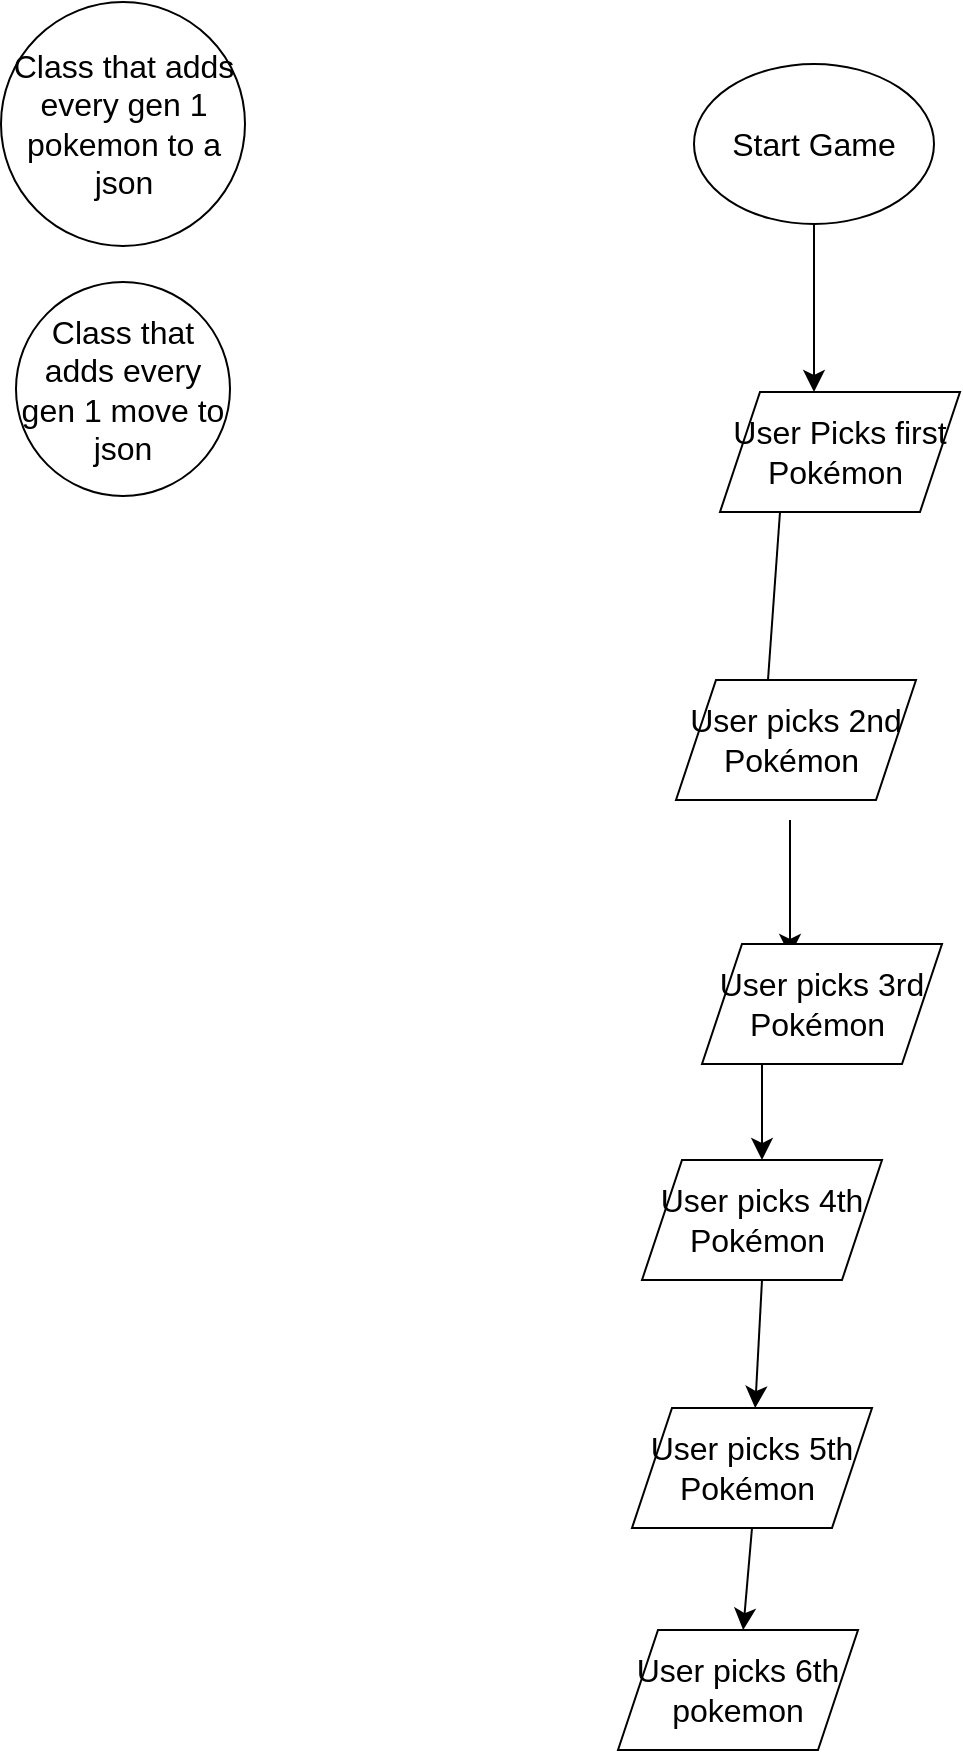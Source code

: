 <mxfile version="22.1.1" type="github">
  <diagram name="Page-1" id="NYCgYMafiAWhOY5gQajY">
    <mxGraphModel dx="1320" dy="1384" grid="0" gridSize="10" guides="1" tooltips="1" connect="1" arrows="1" fold="1" page="1" pageScale="1" pageWidth="900" pageHeight="501600" math="0" shadow="0">
      <root>
        <mxCell id="0" />
        <mxCell id="1" parent="0" />
        <mxCell id="pAs_w5LwpyLD_c9nKqcG-1" value="Start Game" style="ellipse;whiteSpace=wrap;html=1;fontSize=16;" vertex="1" parent="1">
          <mxGeometry x="367" y="36" width="120" height="80" as="geometry" />
        </mxCell>
        <mxCell id="pAs_w5LwpyLD_c9nKqcG-3" value="" style="endArrow=classic;html=1;rounded=0;fontSize=12;startSize=8;endSize=8;curved=1;exitX=0.5;exitY=1;exitDx=0;exitDy=0;" edge="1" parent="1" source="pAs_w5LwpyLD_c9nKqcG-1">
          <mxGeometry width="50" height="50" relative="1" as="geometry">
            <mxPoint x="353" y="241" as="sourcePoint" />
            <mxPoint x="427" y="200" as="targetPoint" />
          </mxGeometry>
        </mxCell>
        <mxCell id="pAs_w5LwpyLD_c9nKqcG-4" value="User Picks first Pokémon&amp;nbsp;" style="shape=parallelogram;perimeter=parallelogramPerimeter;whiteSpace=wrap;html=1;fixedSize=1;fontSize=16;" vertex="1" parent="1">
          <mxGeometry x="380" y="200" width="120" height="60" as="geometry" />
        </mxCell>
        <mxCell id="pAs_w5LwpyLD_c9nKqcG-5" value="" style="endArrow=classic;html=1;rounded=0;fontSize=12;startSize=8;endSize=8;curved=1;exitX=0.25;exitY=1;exitDx=0;exitDy=0;" edge="1" parent="1" source="pAs_w5LwpyLD_c9nKqcG-4">
          <mxGeometry width="50" height="50" relative="1" as="geometry">
            <mxPoint x="424" y="292" as="sourcePoint" />
            <mxPoint x="403" y="358" as="targetPoint" />
          </mxGeometry>
        </mxCell>
        <mxCell id="pAs_w5LwpyLD_c9nKqcG-6" value="User picks 2nd Pokémon&amp;nbsp;" style="shape=parallelogram;perimeter=parallelogramPerimeter;whiteSpace=wrap;html=1;fixedSize=1;fontSize=16;" vertex="1" parent="1">
          <mxGeometry x="358" y="344" width="120" height="60" as="geometry" />
        </mxCell>
        <mxCell id="pAs_w5LwpyLD_c9nKqcG-7" value="" style="endArrow=classic;html=1;rounded=0;fontSize=12;startSize=8;endSize=8;curved=1;" edge="1" parent="1">
          <mxGeometry width="50" height="50" relative="1" as="geometry">
            <mxPoint x="415" y="414" as="sourcePoint" />
            <mxPoint x="415" y="482" as="targetPoint" />
          </mxGeometry>
        </mxCell>
        <mxCell id="pAs_w5LwpyLD_c9nKqcG-8" value="User picks 3rd Pokémon&amp;nbsp;" style="shape=parallelogram;perimeter=parallelogramPerimeter;whiteSpace=wrap;html=1;fixedSize=1;fontSize=16;" vertex="1" parent="1">
          <mxGeometry x="371" y="476" width="120" height="60" as="geometry" />
        </mxCell>
        <mxCell id="pAs_w5LwpyLD_c9nKqcG-10" value="" style="endArrow=classic;html=1;rounded=0;fontSize=12;startSize=8;endSize=8;curved=1;exitX=0.25;exitY=1;exitDx=0;exitDy=0;" edge="1" parent="1" source="pAs_w5LwpyLD_c9nKqcG-8" target="pAs_w5LwpyLD_c9nKqcG-11">
          <mxGeometry width="50" height="50" relative="1" as="geometry">
            <mxPoint x="386" y="665" as="sourcePoint" />
            <mxPoint x="401" y="614" as="targetPoint" />
          </mxGeometry>
        </mxCell>
        <mxCell id="pAs_w5LwpyLD_c9nKqcG-11" value="User picks 4th Pokémon&amp;nbsp;" style="shape=parallelogram;perimeter=parallelogramPerimeter;whiteSpace=wrap;html=1;fixedSize=1;fontSize=16;" vertex="1" parent="1">
          <mxGeometry x="341" y="584" width="120" height="60" as="geometry" />
        </mxCell>
        <mxCell id="pAs_w5LwpyLD_c9nKqcG-14" value="" style="endArrow=classic;html=1;rounded=0;fontSize=12;startSize=8;endSize=8;curved=1;exitX=0.5;exitY=1;exitDx=0;exitDy=0;" edge="1" parent="1" source="pAs_w5LwpyLD_c9nKqcG-11" target="pAs_w5LwpyLD_c9nKqcG-15">
          <mxGeometry width="50" height="50" relative="1" as="geometry">
            <mxPoint x="353" y="785" as="sourcePoint" />
            <mxPoint x="396" y="738" as="targetPoint" />
            <Array as="points" />
          </mxGeometry>
        </mxCell>
        <mxCell id="pAs_w5LwpyLD_c9nKqcG-15" value="User picks 5th Pokémon&amp;nbsp;" style="shape=parallelogram;perimeter=parallelogramPerimeter;whiteSpace=wrap;html=1;fixedSize=1;fontSize=16;" vertex="1" parent="1">
          <mxGeometry x="336" y="708" width="120" height="60" as="geometry" />
        </mxCell>
        <mxCell id="pAs_w5LwpyLD_c9nKqcG-16" value="" style="endArrow=classic;html=1;rounded=0;fontSize=12;startSize=8;endSize=8;curved=1;exitX=0.5;exitY=1;exitDx=0;exitDy=0;" edge="1" parent="1" source="pAs_w5LwpyLD_c9nKqcG-15" target="pAs_w5LwpyLD_c9nKqcG-17">
          <mxGeometry width="50" height="50" relative="1" as="geometry">
            <mxPoint x="384" y="879" as="sourcePoint" />
            <mxPoint x="389" y="849" as="targetPoint" />
          </mxGeometry>
        </mxCell>
        <mxCell id="pAs_w5LwpyLD_c9nKqcG-17" value="User picks 6th pokemon" style="shape=parallelogram;perimeter=parallelogramPerimeter;whiteSpace=wrap;html=1;fixedSize=1;fontSize=16;" vertex="1" parent="1">
          <mxGeometry x="329" y="819" width="120" height="60" as="geometry" />
        </mxCell>
        <mxCell id="pAs_w5LwpyLD_c9nKqcG-19" value="Class that adds every gen 1 move to json" style="ellipse;whiteSpace=wrap;html=1;aspect=fixed;fontSize=16;" vertex="1" parent="1">
          <mxGeometry x="28" y="145" width="107" height="107" as="geometry" />
        </mxCell>
        <mxCell id="pAs_w5LwpyLD_c9nKqcG-20" value="Class that adds every gen 1 pokemon to a json" style="ellipse;whiteSpace=wrap;html=1;aspect=fixed;fontSize=16;" vertex="1" parent="1">
          <mxGeometry x="20.5" y="5" width="122" height="122" as="geometry" />
        </mxCell>
      </root>
    </mxGraphModel>
  </diagram>
</mxfile>
